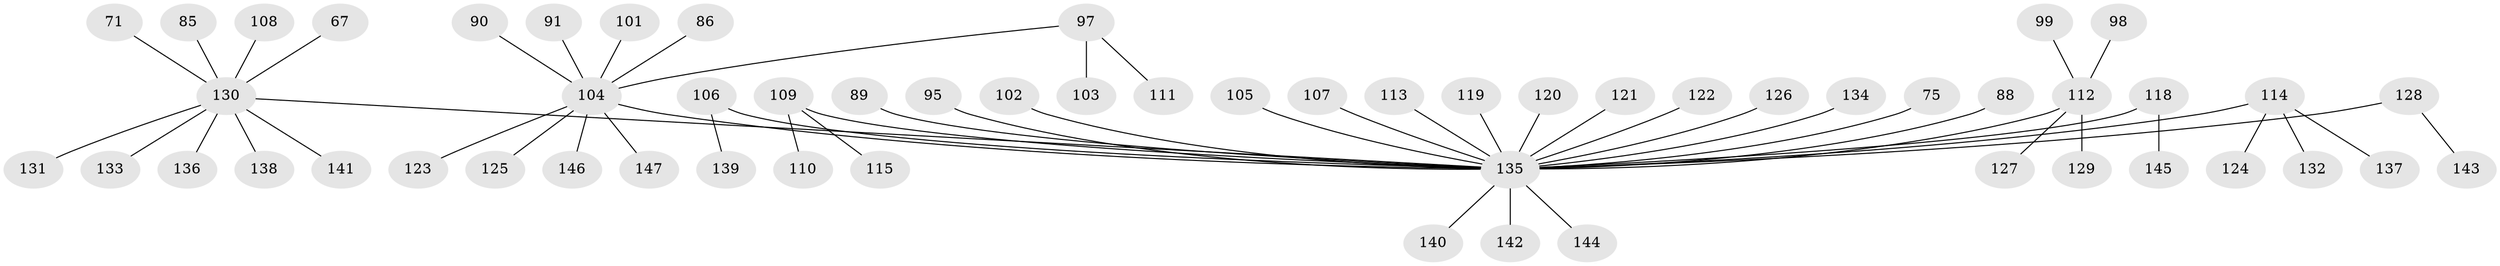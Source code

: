 // original degree distribution, {8: 0.006802721088435374, 3: 0.1360544217687075, 6: 0.02040816326530612, 4: 0.06802721088435375, 5: 0.034013605442176874, 2: 0.1836734693877551, 1: 0.54421768707483, 7: 0.006802721088435374}
// Generated by graph-tools (version 1.1) at 2025/56/03/04/25 21:56:34]
// undirected, 58 vertices, 57 edges
graph export_dot {
graph [start="1"]
  node [color=gray90,style=filled];
  67;
  71;
  75;
  85;
  86;
  88 [super="+30+65"];
  89;
  90;
  91;
  95;
  97;
  98;
  99;
  101;
  102;
  103;
  104 [super="+46+52+56+57+70+77+82+83+84"];
  105;
  106;
  107;
  108;
  109 [super="+31+66+73"];
  110;
  111;
  112 [super="+51+93"];
  113;
  114 [super="+80"];
  115;
  118;
  119;
  120;
  121;
  122;
  123;
  124;
  125;
  126;
  127;
  128;
  129;
  130 [super="+45+44+117+69+58+47+64"];
  131;
  132;
  133;
  134;
  135 [super="+68+35+59+116+50+72+79+81+92+94+61+76+87+100+25+96+53+62"];
  136;
  137;
  138;
  139;
  140;
  141;
  142;
  143;
  144;
  145;
  146;
  147;
  67 -- 130;
  71 -- 130;
  75 -- 135;
  85 -- 130;
  86 -- 104;
  88 -- 135;
  89 -- 135;
  90 -- 104;
  91 -- 104;
  95 -- 135;
  97 -- 103;
  97 -- 111;
  97 -- 104;
  98 -- 112;
  99 -- 112;
  101 -- 104;
  102 -- 135;
  104 -- 125;
  104 -- 146;
  104 -- 147;
  104 -- 123;
  104 -- 135;
  105 -- 135;
  106 -- 139;
  106 -- 135;
  107 -- 135;
  108 -- 130;
  109 -- 110;
  109 -- 115;
  109 -- 135;
  112 -- 135;
  112 -- 129;
  112 -- 127;
  113 -- 135;
  114 -- 132;
  114 -- 135;
  114 -- 137;
  114 -- 124;
  118 -- 145;
  118 -- 135;
  119 -- 135;
  120 -- 135;
  121 -- 135;
  122 -- 135;
  126 -- 135;
  128 -- 143;
  128 -- 135;
  130 -- 133;
  130 -- 131;
  130 -- 141;
  130 -- 136;
  130 -- 138;
  130 -- 135;
  134 -- 135;
  135 -- 144;
  135 -- 140;
  135 -- 142;
}
